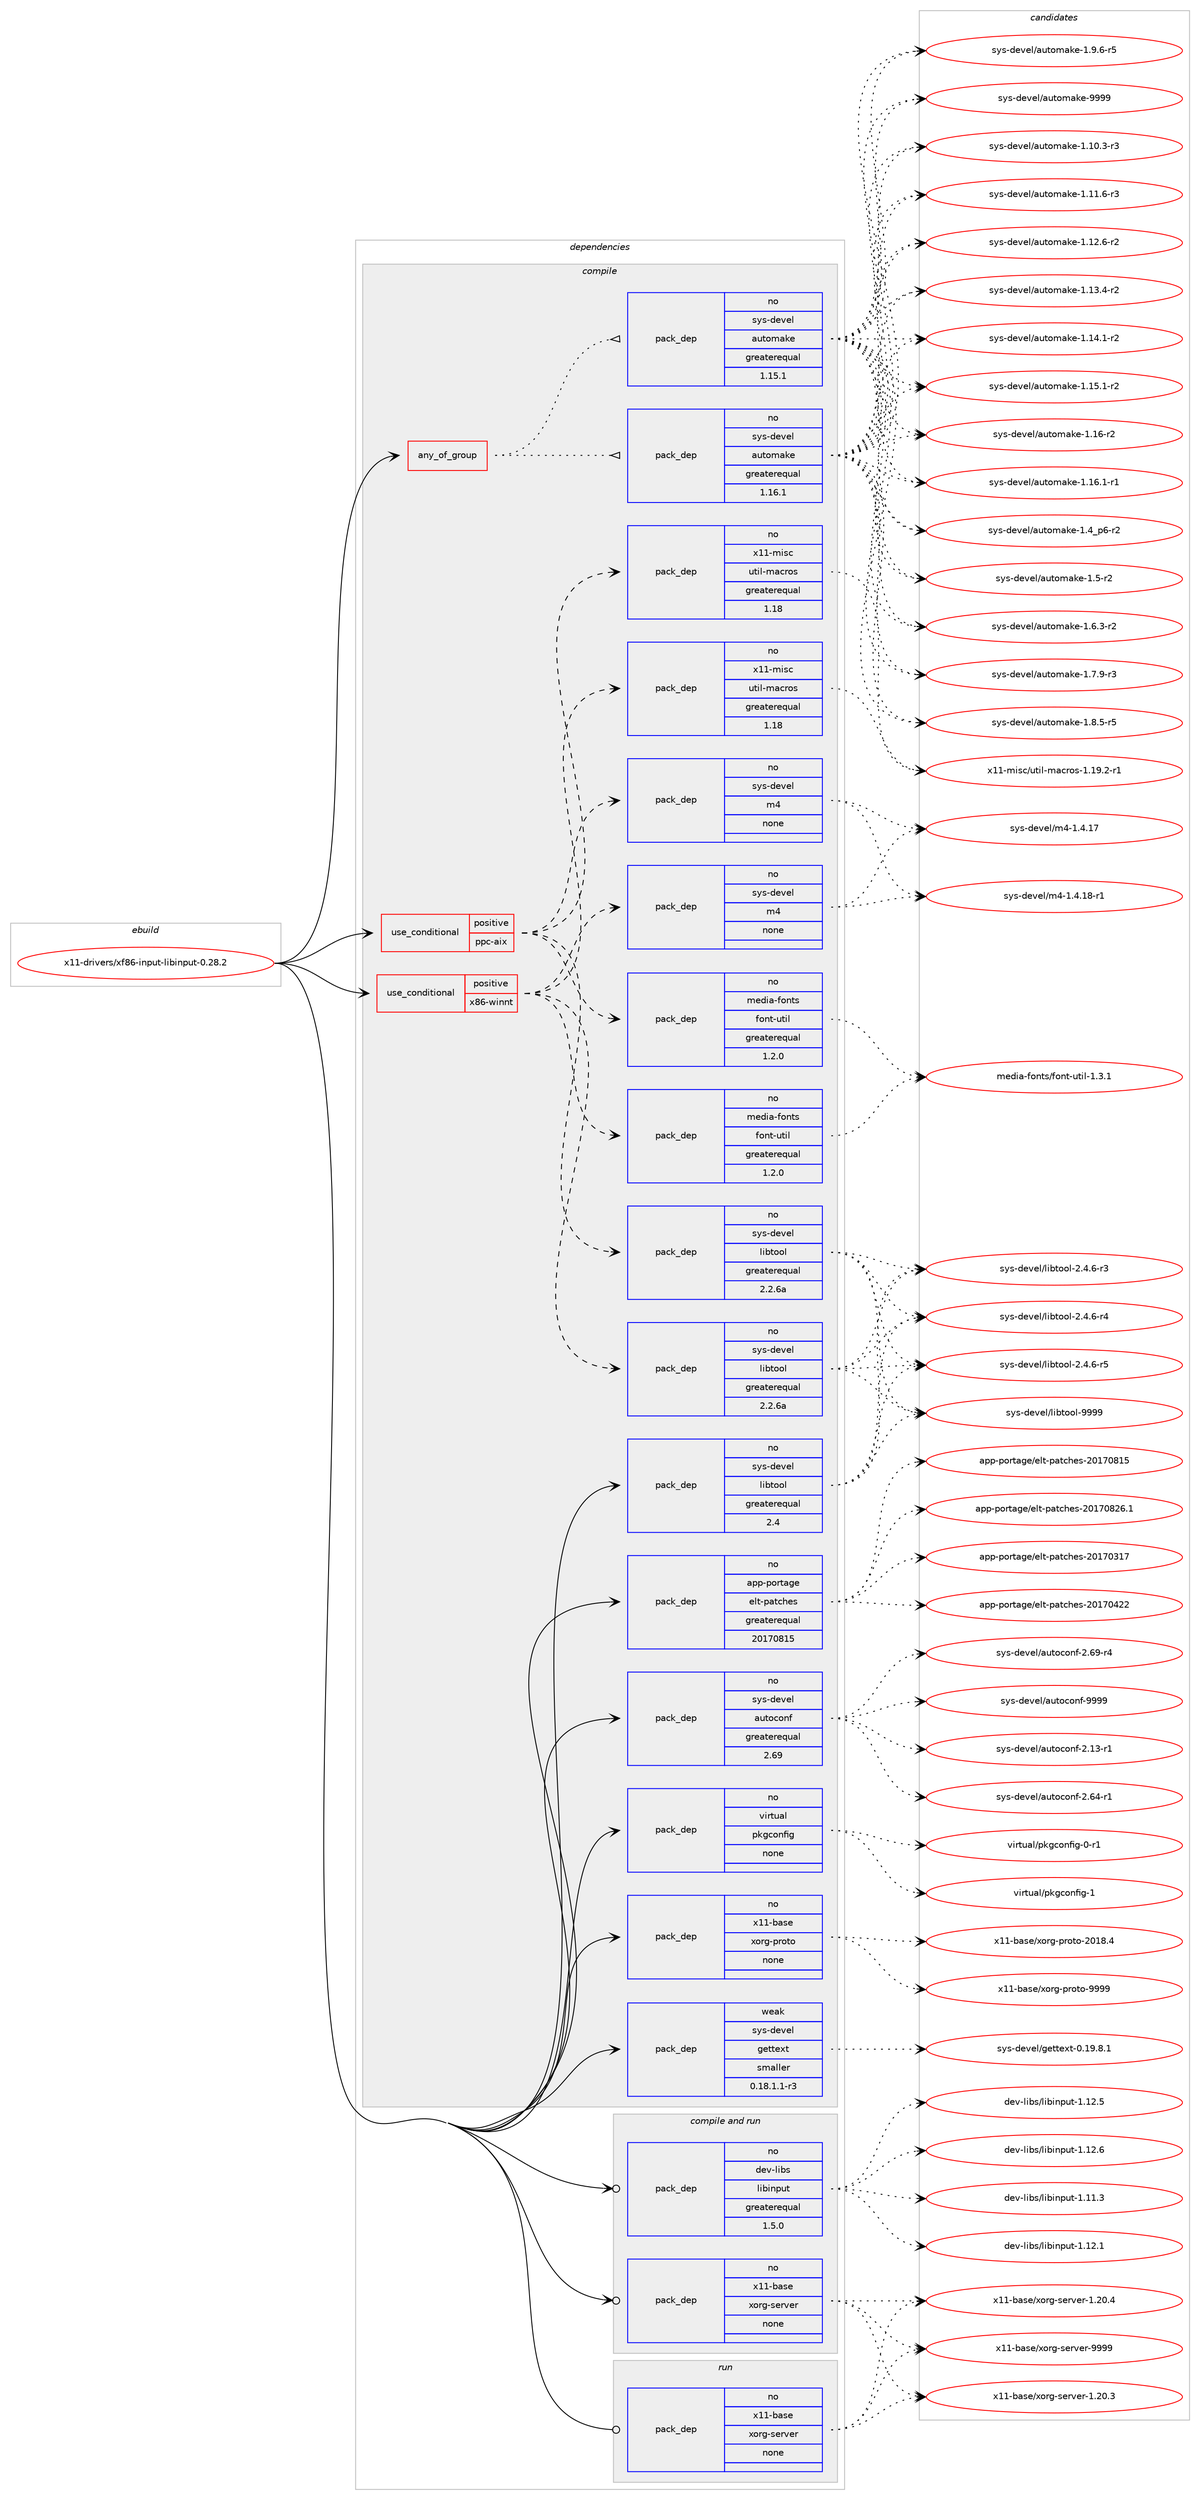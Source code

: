 digraph prolog {

# *************
# Graph options
# *************

newrank=true;
concentrate=true;
compound=true;
graph [rankdir=LR,fontname=Helvetica,fontsize=10,ranksep=1.5];#, ranksep=2.5, nodesep=0.2];
edge  [arrowhead=vee];
node  [fontname=Helvetica,fontsize=10];

# **********
# The ebuild
# **********

subgraph cluster_leftcol {
color=gray;
rank=same;
label=<<i>ebuild</i>>;
id [label="x11-drivers/xf86-input-libinput-0.28.2", color=red, width=4, href="../x11-drivers/xf86-input-libinput-0.28.2.svg"];
}

# ****************
# The dependencies
# ****************

subgraph cluster_midcol {
color=gray;
label=<<i>dependencies</i>>;
subgraph cluster_compile {
fillcolor="#eeeeee";
style=filled;
label=<<i>compile</i>>;
subgraph any28455 {
dependency1756963 [label=<<TABLE BORDER="0" CELLBORDER="1" CELLSPACING="0" CELLPADDING="4"><TR><TD CELLPADDING="10">any_of_group</TD></TR></TABLE>>, shape=none, color=red];subgraph pack1261812 {
dependency1756964 [label=<<TABLE BORDER="0" CELLBORDER="1" CELLSPACING="0" CELLPADDING="4" WIDTH="220"><TR><TD ROWSPAN="6" CELLPADDING="30">pack_dep</TD></TR><TR><TD WIDTH="110">no</TD></TR><TR><TD>sys-devel</TD></TR><TR><TD>automake</TD></TR><TR><TD>greaterequal</TD></TR><TR><TD>1.16.1</TD></TR></TABLE>>, shape=none, color=blue];
}
dependency1756963:e -> dependency1756964:w [weight=20,style="dotted",arrowhead="oinv"];
subgraph pack1261813 {
dependency1756965 [label=<<TABLE BORDER="0" CELLBORDER="1" CELLSPACING="0" CELLPADDING="4" WIDTH="220"><TR><TD ROWSPAN="6" CELLPADDING="30">pack_dep</TD></TR><TR><TD WIDTH="110">no</TD></TR><TR><TD>sys-devel</TD></TR><TR><TD>automake</TD></TR><TR><TD>greaterequal</TD></TR><TR><TD>1.15.1</TD></TR></TABLE>>, shape=none, color=blue];
}
dependency1756963:e -> dependency1756965:w [weight=20,style="dotted",arrowhead="oinv"];
}
id:e -> dependency1756963:w [weight=20,style="solid",arrowhead="vee"];
subgraph cond465693 {
dependency1756966 [label=<<TABLE BORDER="0" CELLBORDER="1" CELLSPACING="0" CELLPADDING="4"><TR><TD ROWSPAN="3" CELLPADDING="10">use_conditional</TD></TR><TR><TD>positive</TD></TR><TR><TD>ppc-aix</TD></TR></TABLE>>, shape=none, color=red];
subgraph pack1261814 {
dependency1756967 [label=<<TABLE BORDER="0" CELLBORDER="1" CELLSPACING="0" CELLPADDING="4" WIDTH="220"><TR><TD ROWSPAN="6" CELLPADDING="30">pack_dep</TD></TR><TR><TD WIDTH="110">no</TD></TR><TR><TD>sys-devel</TD></TR><TR><TD>libtool</TD></TR><TR><TD>greaterequal</TD></TR><TR><TD>2.2.6a</TD></TR></TABLE>>, shape=none, color=blue];
}
dependency1756966:e -> dependency1756967:w [weight=20,style="dashed",arrowhead="vee"];
subgraph pack1261815 {
dependency1756968 [label=<<TABLE BORDER="0" CELLBORDER="1" CELLSPACING="0" CELLPADDING="4" WIDTH="220"><TR><TD ROWSPAN="6" CELLPADDING="30">pack_dep</TD></TR><TR><TD WIDTH="110">no</TD></TR><TR><TD>sys-devel</TD></TR><TR><TD>m4</TD></TR><TR><TD>none</TD></TR><TR><TD></TD></TR></TABLE>>, shape=none, color=blue];
}
dependency1756966:e -> dependency1756968:w [weight=20,style="dashed",arrowhead="vee"];
subgraph pack1261816 {
dependency1756969 [label=<<TABLE BORDER="0" CELLBORDER="1" CELLSPACING="0" CELLPADDING="4" WIDTH="220"><TR><TD ROWSPAN="6" CELLPADDING="30">pack_dep</TD></TR><TR><TD WIDTH="110">no</TD></TR><TR><TD>x11-misc</TD></TR><TR><TD>util-macros</TD></TR><TR><TD>greaterequal</TD></TR><TR><TD>1.18</TD></TR></TABLE>>, shape=none, color=blue];
}
dependency1756966:e -> dependency1756969:w [weight=20,style="dashed",arrowhead="vee"];
subgraph pack1261817 {
dependency1756970 [label=<<TABLE BORDER="0" CELLBORDER="1" CELLSPACING="0" CELLPADDING="4" WIDTH="220"><TR><TD ROWSPAN="6" CELLPADDING="30">pack_dep</TD></TR><TR><TD WIDTH="110">no</TD></TR><TR><TD>media-fonts</TD></TR><TR><TD>font-util</TD></TR><TR><TD>greaterequal</TD></TR><TR><TD>1.2.0</TD></TR></TABLE>>, shape=none, color=blue];
}
dependency1756966:e -> dependency1756970:w [weight=20,style="dashed",arrowhead="vee"];
}
id:e -> dependency1756966:w [weight=20,style="solid",arrowhead="vee"];
subgraph cond465694 {
dependency1756971 [label=<<TABLE BORDER="0" CELLBORDER="1" CELLSPACING="0" CELLPADDING="4"><TR><TD ROWSPAN="3" CELLPADDING="10">use_conditional</TD></TR><TR><TD>positive</TD></TR><TR><TD>x86-winnt</TD></TR></TABLE>>, shape=none, color=red];
subgraph pack1261818 {
dependency1756972 [label=<<TABLE BORDER="0" CELLBORDER="1" CELLSPACING="0" CELLPADDING="4" WIDTH="220"><TR><TD ROWSPAN="6" CELLPADDING="30">pack_dep</TD></TR><TR><TD WIDTH="110">no</TD></TR><TR><TD>sys-devel</TD></TR><TR><TD>libtool</TD></TR><TR><TD>greaterequal</TD></TR><TR><TD>2.2.6a</TD></TR></TABLE>>, shape=none, color=blue];
}
dependency1756971:e -> dependency1756972:w [weight=20,style="dashed",arrowhead="vee"];
subgraph pack1261819 {
dependency1756973 [label=<<TABLE BORDER="0" CELLBORDER="1" CELLSPACING="0" CELLPADDING="4" WIDTH="220"><TR><TD ROWSPAN="6" CELLPADDING="30">pack_dep</TD></TR><TR><TD WIDTH="110">no</TD></TR><TR><TD>sys-devel</TD></TR><TR><TD>m4</TD></TR><TR><TD>none</TD></TR><TR><TD></TD></TR></TABLE>>, shape=none, color=blue];
}
dependency1756971:e -> dependency1756973:w [weight=20,style="dashed",arrowhead="vee"];
subgraph pack1261820 {
dependency1756974 [label=<<TABLE BORDER="0" CELLBORDER="1" CELLSPACING="0" CELLPADDING="4" WIDTH="220"><TR><TD ROWSPAN="6" CELLPADDING="30">pack_dep</TD></TR><TR><TD WIDTH="110">no</TD></TR><TR><TD>x11-misc</TD></TR><TR><TD>util-macros</TD></TR><TR><TD>greaterequal</TD></TR><TR><TD>1.18</TD></TR></TABLE>>, shape=none, color=blue];
}
dependency1756971:e -> dependency1756974:w [weight=20,style="dashed",arrowhead="vee"];
subgraph pack1261821 {
dependency1756975 [label=<<TABLE BORDER="0" CELLBORDER="1" CELLSPACING="0" CELLPADDING="4" WIDTH="220"><TR><TD ROWSPAN="6" CELLPADDING="30">pack_dep</TD></TR><TR><TD WIDTH="110">no</TD></TR><TR><TD>media-fonts</TD></TR><TR><TD>font-util</TD></TR><TR><TD>greaterequal</TD></TR><TR><TD>1.2.0</TD></TR></TABLE>>, shape=none, color=blue];
}
dependency1756971:e -> dependency1756975:w [weight=20,style="dashed",arrowhead="vee"];
}
id:e -> dependency1756971:w [weight=20,style="solid",arrowhead="vee"];
subgraph pack1261822 {
dependency1756976 [label=<<TABLE BORDER="0" CELLBORDER="1" CELLSPACING="0" CELLPADDING="4" WIDTH="220"><TR><TD ROWSPAN="6" CELLPADDING="30">pack_dep</TD></TR><TR><TD WIDTH="110">no</TD></TR><TR><TD>app-portage</TD></TR><TR><TD>elt-patches</TD></TR><TR><TD>greaterequal</TD></TR><TR><TD>20170815</TD></TR></TABLE>>, shape=none, color=blue];
}
id:e -> dependency1756976:w [weight=20,style="solid",arrowhead="vee"];
subgraph pack1261823 {
dependency1756977 [label=<<TABLE BORDER="0" CELLBORDER="1" CELLSPACING="0" CELLPADDING="4" WIDTH="220"><TR><TD ROWSPAN="6" CELLPADDING="30">pack_dep</TD></TR><TR><TD WIDTH="110">no</TD></TR><TR><TD>sys-devel</TD></TR><TR><TD>autoconf</TD></TR><TR><TD>greaterequal</TD></TR><TR><TD>2.69</TD></TR></TABLE>>, shape=none, color=blue];
}
id:e -> dependency1756977:w [weight=20,style="solid",arrowhead="vee"];
subgraph pack1261824 {
dependency1756978 [label=<<TABLE BORDER="0" CELLBORDER="1" CELLSPACING="0" CELLPADDING="4" WIDTH="220"><TR><TD ROWSPAN="6" CELLPADDING="30">pack_dep</TD></TR><TR><TD WIDTH="110">no</TD></TR><TR><TD>sys-devel</TD></TR><TR><TD>libtool</TD></TR><TR><TD>greaterequal</TD></TR><TR><TD>2.4</TD></TR></TABLE>>, shape=none, color=blue];
}
id:e -> dependency1756978:w [weight=20,style="solid",arrowhead="vee"];
subgraph pack1261825 {
dependency1756979 [label=<<TABLE BORDER="0" CELLBORDER="1" CELLSPACING="0" CELLPADDING="4" WIDTH="220"><TR><TD ROWSPAN="6" CELLPADDING="30">pack_dep</TD></TR><TR><TD WIDTH="110">no</TD></TR><TR><TD>virtual</TD></TR><TR><TD>pkgconfig</TD></TR><TR><TD>none</TD></TR><TR><TD></TD></TR></TABLE>>, shape=none, color=blue];
}
id:e -> dependency1756979:w [weight=20,style="solid",arrowhead="vee"];
subgraph pack1261826 {
dependency1756980 [label=<<TABLE BORDER="0" CELLBORDER="1" CELLSPACING="0" CELLPADDING="4" WIDTH="220"><TR><TD ROWSPAN="6" CELLPADDING="30">pack_dep</TD></TR><TR><TD WIDTH="110">no</TD></TR><TR><TD>x11-base</TD></TR><TR><TD>xorg-proto</TD></TR><TR><TD>none</TD></TR><TR><TD></TD></TR></TABLE>>, shape=none, color=blue];
}
id:e -> dependency1756980:w [weight=20,style="solid",arrowhead="vee"];
subgraph pack1261827 {
dependency1756981 [label=<<TABLE BORDER="0" CELLBORDER="1" CELLSPACING="0" CELLPADDING="4" WIDTH="220"><TR><TD ROWSPAN="6" CELLPADDING="30">pack_dep</TD></TR><TR><TD WIDTH="110">weak</TD></TR><TR><TD>sys-devel</TD></TR><TR><TD>gettext</TD></TR><TR><TD>smaller</TD></TR><TR><TD>0.18.1.1-r3</TD></TR></TABLE>>, shape=none, color=blue];
}
id:e -> dependency1756981:w [weight=20,style="solid",arrowhead="vee"];
}
subgraph cluster_compileandrun {
fillcolor="#eeeeee";
style=filled;
label=<<i>compile and run</i>>;
subgraph pack1261828 {
dependency1756982 [label=<<TABLE BORDER="0" CELLBORDER="1" CELLSPACING="0" CELLPADDING="4" WIDTH="220"><TR><TD ROWSPAN="6" CELLPADDING="30">pack_dep</TD></TR><TR><TD WIDTH="110">no</TD></TR><TR><TD>dev-libs</TD></TR><TR><TD>libinput</TD></TR><TR><TD>greaterequal</TD></TR><TR><TD>1.5.0</TD></TR></TABLE>>, shape=none, color=blue];
}
id:e -> dependency1756982:w [weight=20,style="solid",arrowhead="odotvee"];
subgraph pack1261829 {
dependency1756983 [label=<<TABLE BORDER="0" CELLBORDER="1" CELLSPACING="0" CELLPADDING="4" WIDTH="220"><TR><TD ROWSPAN="6" CELLPADDING="30">pack_dep</TD></TR><TR><TD WIDTH="110">no</TD></TR><TR><TD>x11-base</TD></TR><TR><TD>xorg-server</TD></TR><TR><TD>none</TD></TR><TR><TD></TD></TR></TABLE>>, shape=none, color=blue];
}
id:e -> dependency1756983:w [weight=20,style="solid",arrowhead="odotvee"];
}
subgraph cluster_run {
fillcolor="#eeeeee";
style=filled;
label=<<i>run</i>>;
subgraph pack1261830 {
dependency1756984 [label=<<TABLE BORDER="0" CELLBORDER="1" CELLSPACING="0" CELLPADDING="4" WIDTH="220"><TR><TD ROWSPAN="6" CELLPADDING="30">pack_dep</TD></TR><TR><TD WIDTH="110">no</TD></TR><TR><TD>x11-base</TD></TR><TR><TD>xorg-server</TD></TR><TR><TD>none</TD></TR><TR><TD></TD></TR></TABLE>>, shape=none, color=blue];
}
id:e -> dependency1756984:w [weight=20,style="solid",arrowhead="odot"];
}
}

# **************
# The candidates
# **************

subgraph cluster_choices {
rank=same;
color=gray;
label=<<i>candidates</i>>;

subgraph choice1261812 {
color=black;
nodesep=1;
choice11512111545100101118101108479711711611110997107101454946494846514511451 [label="sys-devel/automake-1.10.3-r3", color=red, width=4,href="../sys-devel/automake-1.10.3-r3.svg"];
choice11512111545100101118101108479711711611110997107101454946494946544511451 [label="sys-devel/automake-1.11.6-r3", color=red, width=4,href="../sys-devel/automake-1.11.6-r3.svg"];
choice11512111545100101118101108479711711611110997107101454946495046544511450 [label="sys-devel/automake-1.12.6-r2", color=red, width=4,href="../sys-devel/automake-1.12.6-r2.svg"];
choice11512111545100101118101108479711711611110997107101454946495146524511450 [label="sys-devel/automake-1.13.4-r2", color=red, width=4,href="../sys-devel/automake-1.13.4-r2.svg"];
choice11512111545100101118101108479711711611110997107101454946495246494511450 [label="sys-devel/automake-1.14.1-r2", color=red, width=4,href="../sys-devel/automake-1.14.1-r2.svg"];
choice11512111545100101118101108479711711611110997107101454946495346494511450 [label="sys-devel/automake-1.15.1-r2", color=red, width=4,href="../sys-devel/automake-1.15.1-r2.svg"];
choice1151211154510010111810110847971171161111099710710145494649544511450 [label="sys-devel/automake-1.16-r2", color=red, width=4,href="../sys-devel/automake-1.16-r2.svg"];
choice11512111545100101118101108479711711611110997107101454946495446494511449 [label="sys-devel/automake-1.16.1-r1", color=red, width=4,href="../sys-devel/automake-1.16.1-r1.svg"];
choice115121115451001011181011084797117116111109971071014549465295112544511450 [label="sys-devel/automake-1.4_p6-r2", color=red, width=4,href="../sys-devel/automake-1.4_p6-r2.svg"];
choice11512111545100101118101108479711711611110997107101454946534511450 [label="sys-devel/automake-1.5-r2", color=red, width=4,href="../sys-devel/automake-1.5-r2.svg"];
choice115121115451001011181011084797117116111109971071014549465446514511450 [label="sys-devel/automake-1.6.3-r2", color=red, width=4,href="../sys-devel/automake-1.6.3-r2.svg"];
choice115121115451001011181011084797117116111109971071014549465546574511451 [label="sys-devel/automake-1.7.9-r3", color=red, width=4,href="../sys-devel/automake-1.7.9-r3.svg"];
choice115121115451001011181011084797117116111109971071014549465646534511453 [label="sys-devel/automake-1.8.5-r5", color=red, width=4,href="../sys-devel/automake-1.8.5-r5.svg"];
choice115121115451001011181011084797117116111109971071014549465746544511453 [label="sys-devel/automake-1.9.6-r5", color=red, width=4,href="../sys-devel/automake-1.9.6-r5.svg"];
choice115121115451001011181011084797117116111109971071014557575757 [label="sys-devel/automake-9999", color=red, width=4,href="../sys-devel/automake-9999.svg"];
dependency1756964:e -> choice11512111545100101118101108479711711611110997107101454946494846514511451:w [style=dotted,weight="100"];
dependency1756964:e -> choice11512111545100101118101108479711711611110997107101454946494946544511451:w [style=dotted,weight="100"];
dependency1756964:e -> choice11512111545100101118101108479711711611110997107101454946495046544511450:w [style=dotted,weight="100"];
dependency1756964:e -> choice11512111545100101118101108479711711611110997107101454946495146524511450:w [style=dotted,weight="100"];
dependency1756964:e -> choice11512111545100101118101108479711711611110997107101454946495246494511450:w [style=dotted,weight="100"];
dependency1756964:e -> choice11512111545100101118101108479711711611110997107101454946495346494511450:w [style=dotted,weight="100"];
dependency1756964:e -> choice1151211154510010111810110847971171161111099710710145494649544511450:w [style=dotted,weight="100"];
dependency1756964:e -> choice11512111545100101118101108479711711611110997107101454946495446494511449:w [style=dotted,weight="100"];
dependency1756964:e -> choice115121115451001011181011084797117116111109971071014549465295112544511450:w [style=dotted,weight="100"];
dependency1756964:e -> choice11512111545100101118101108479711711611110997107101454946534511450:w [style=dotted,weight="100"];
dependency1756964:e -> choice115121115451001011181011084797117116111109971071014549465446514511450:w [style=dotted,weight="100"];
dependency1756964:e -> choice115121115451001011181011084797117116111109971071014549465546574511451:w [style=dotted,weight="100"];
dependency1756964:e -> choice115121115451001011181011084797117116111109971071014549465646534511453:w [style=dotted,weight="100"];
dependency1756964:e -> choice115121115451001011181011084797117116111109971071014549465746544511453:w [style=dotted,weight="100"];
dependency1756964:e -> choice115121115451001011181011084797117116111109971071014557575757:w [style=dotted,weight="100"];
}
subgraph choice1261813 {
color=black;
nodesep=1;
choice11512111545100101118101108479711711611110997107101454946494846514511451 [label="sys-devel/automake-1.10.3-r3", color=red, width=4,href="../sys-devel/automake-1.10.3-r3.svg"];
choice11512111545100101118101108479711711611110997107101454946494946544511451 [label="sys-devel/automake-1.11.6-r3", color=red, width=4,href="../sys-devel/automake-1.11.6-r3.svg"];
choice11512111545100101118101108479711711611110997107101454946495046544511450 [label="sys-devel/automake-1.12.6-r2", color=red, width=4,href="../sys-devel/automake-1.12.6-r2.svg"];
choice11512111545100101118101108479711711611110997107101454946495146524511450 [label="sys-devel/automake-1.13.4-r2", color=red, width=4,href="../sys-devel/automake-1.13.4-r2.svg"];
choice11512111545100101118101108479711711611110997107101454946495246494511450 [label="sys-devel/automake-1.14.1-r2", color=red, width=4,href="../sys-devel/automake-1.14.1-r2.svg"];
choice11512111545100101118101108479711711611110997107101454946495346494511450 [label="sys-devel/automake-1.15.1-r2", color=red, width=4,href="../sys-devel/automake-1.15.1-r2.svg"];
choice1151211154510010111810110847971171161111099710710145494649544511450 [label="sys-devel/automake-1.16-r2", color=red, width=4,href="../sys-devel/automake-1.16-r2.svg"];
choice11512111545100101118101108479711711611110997107101454946495446494511449 [label="sys-devel/automake-1.16.1-r1", color=red, width=4,href="../sys-devel/automake-1.16.1-r1.svg"];
choice115121115451001011181011084797117116111109971071014549465295112544511450 [label="sys-devel/automake-1.4_p6-r2", color=red, width=4,href="../sys-devel/automake-1.4_p6-r2.svg"];
choice11512111545100101118101108479711711611110997107101454946534511450 [label="sys-devel/automake-1.5-r2", color=red, width=4,href="../sys-devel/automake-1.5-r2.svg"];
choice115121115451001011181011084797117116111109971071014549465446514511450 [label="sys-devel/automake-1.6.3-r2", color=red, width=4,href="../sys-devel/automake-1.6.3-r2.svg"];
choice115121115451001011181011084797117116111109971071014549465546574511451 [label="sys-devel/automake-1.7.9-r3", color=red, width=4,href="../sys-devel/automake-1.7.9-r3.svg"];
choice115121115451001011181011084797117116111109971071014549465646534511453 [label="sys-devel/automake-1.8.5-r5", color=red, width=4,href="../sys-devel/automake-1.8.5-r5.svg"];
choice115121115451001011181011084797117116111109971071014549465746544511453 [label="sys-devel/automake-1.9.6-r5", color=red, width=4,href="../sys-devel/automake-1.9.6-r5.svg"];
choice115121115451001011181011084797117116111109971071014557575757 [label="sys-devel/automake-9999", color=red, width=4,href="../sys-devel/automake-9999.svg"];
dependency1756965:e -> choice11512111545100101118101108479711711611110997107101454946494846514511451:w [style=dotted,weight="100"];
dependency1756965:e -> choice11512111545100101118101108479711711611110997107101454946494946544511451:w [style=dotted,weight="100"];
dependency1756965:e -> choice11512111545100101118101108479711711611110997107101454946495046544511450:w [style=dotted,weight="100"];
dependency1756965:e -> choice11512111545100101118101108479711711611110997107101454946495146524511450:w [style=dotted,weight="100"];
dependency1756965:e -> choice11512111545100101118101108479711711611110997107101454946495246494511450:w [style=dotted,weight="100"];
dependency1756965:e -> choice11512111545100101118101108479711711611110997107101454946495346494511450:w [style=dotted,weight="100"];
dependency1756965:e -> choice1151211154510010111810110847971171161111099710710145494649544511450:w [style=dotted,weight="100"];
dependency1756965:e -> choice11512111545100101118101108479711711611110997107101454946495446494511449:w [style=dotted,weight="100"];
dependency1756965:e -> choice115121115451001011181011084797117116111109971071014549465295112544511450:w [style=dotted,weight="100"];
dependency1756965:e -> choice11512111545100101118101108479711711611110997107101454946534511450:w [style=dotted,weight="100"];
dependency1756965:e -> choice115121115451001011181011084797117116111109971071014549465446514511450:w [style=dotted,weight="100"];
dependency1756965:e -> choice115121115451001011181011084797117116111109971071014549465546574511451:w [style=dotted,weight="100"];
dependency1756965:e -> choice115121115451001011181011084797117116111109971071014549465646534511453:w [style=dotted,weight="100"];
dependency1756965:e -> choice115121115451001011181011084797117116111109971071014549465746544511453:w [style=dotted,weight="100"];
dependency1756965:e -> choice115121115451001011181011084797117116111109971071014557575757:w [style=dotted,weight="100"];
}
subgraph choice1261814 {
color=black;
nodesep=1;
choice1151211154510010111810110847108105981161111111084550465246544511451 [label="sys-devel/libtool-2.4.6-r3", color=red, width=4,href="../sys-devel/libtool-2.4.6-r3.svg"];
choice1151211154510010111810110847108105981161111111084550465246544511452 [label="sys-devel/libtool-2.4.6-r4", color=red, width=4,href="../sys-devel/libtool-2.4.6-r4.svg"];
choice1151211154510010111810110847108105981161111111084550465246544511453 [label="sys-devel/libtool-2.4.6-r5", color=red, width=4,href="../sys-devel/libtool-2.4.6-r5.svg"];
choice1151211154510010111810110847108105981161111111084557575757 [label="sys-devel/libtool-9999", color=red, width=4,href="../sys-devel/libtool-9999.svg"];
dependency1756967:e -> choice1151211154510010111810110847108105981161111111084550465246544511451:w [style=dotted,weight="100"];
dependency1756967:e -> choice1151211154510010111810110847108105981161111111084550465246544511452:w [style=dotted,weight="100"];
dependency1756967:e -> choice1151211154510010111810110847108105981161111111084550465246544511453:w [style=dotted,weight="100"];
dependency1756967:e -> choice1151211154510010111810110847108105981161111111084557575757:w [style=dotted,weight="100"];
}
subgraph choice1261815 {
color=black;
nodesep=1;
choice11512111545100101118101108471095245494652464955 [label="sys-devel/m4-1.4.17", color=red, width=4,href="../sys-devel/m4-1.4.17.svg"];
choice115121115451001011181011084710952454946524649564511449 [label="sys-devel/m4-1.4.18-r1", color=red, width=4,href="../sys-devel/m4-1.4.18-r1.svg"];
dependency1756968:e -> choice11512111545100101118101108471095245494652464955:w [style=dotted,weight="100"];
dependency1756968:e -> choice115121115451001011181011084710952454946524649564511449:w [style=dotted,weight="100"];
}
subgraph choice1261816 {
color=black;
nodesep=1;
choice1204949451091051159947117116105108451099799114111115454946495746504511449 [label="x11-misc/util-macros-1.19.2-r1", color=red, width=4,href="../x11-misc/util-macros-1.19.2-r1.svg"];
dependency1756969:e -> choice1204949451091051159947117116105108451099799114111115454946495746504511449:w [style=dotted,weight="100"];
}
subgraph choice1261817 {
color=black;
nodesep=1;
choice10910110010597451021111101161154710211111011645117116105108454946514649 [label="media-fonts/font-util-1.3.1", color=red, width=4,href="../media-fonts/font-util-1.3.1.svg"];
dependency1756970:e -> choice10910110010597451021111101161154710211111011645117116105108454946514649:w [style=dotted,weight="100"];
}
subgraph choice1261818 {
color=black;
nodesep=1;
choice1151211154510010111810110847108105981161111111084550465246544511451 [label="sys-devel/libtool-2.4.6-r3", color=red, width=4,href="../sys-devel/libtool-2.4.6-r3.svg"];
choice1151211154510010111810110847108105981161111111084550465246544511452 [label="sys-devel/libtool-2.4.6-r4", color=red, width=4,href="../sys-devel/libtool-2.4.6-r4.svg"];
choice1151211154510010111810110847108105981161111111084550465246544511453 [label="sys-devel/libtool-2.4.6-r5", color=red, width=4,href="../sys-devel/libtool-2.4.6-r5.svg"];
choice1151211154510010111810110847108105981161111111084557575757 [label="sys-devel/libtool-9999", color=red, width=4,href="../sys-devel/libtool-9999.svg"];
dependency1756972:e -> choice1151211154510010111810110847108105981161111111084550465246544511451:w [style=dotted,weight="100"];
dependency1756972:e -> choice1151211154510010111810110847108105981161111111084550465246544511452:w [style=dotted,weight="100"];
dependency1756972:e -> choice1151211154510010111810110847108105981161111111084550465246544511453:w [style=dotted,weight="100"];
dependency1756972:e -> choice1151211154510010111810110847108105981161111111084557575757:w [style=dotted,weight="100"];
}
subgraph choice1261819 {
color=black;
nodesep=1;
choice11512111545100101118101108471095245494652464955 [label="sys-devel/m4-1.4.17", color=red, width=4,href="../sys-devel/m4-1.4.17.svg"];
choice115121115451001011181011084710952454946524649564511449 [label="sys-devel/m4-1.4.18-r1", color=red, width=4,href="../sys-devel/m4-1.4.18-r1.svg"];
dependency1756973:e -> choice11512111545100101118101108471095245494652464955:w [style=dotted,weight="100"];
dependency1756973:e -> choice115121115451001011181011084710952454946524649564511449:w [style=dotted,weight="100"];
}
subgraph choice1261820 {
color=black;
nodesep=1;
choice1204949451091051159947117116105108451099799114111115454946495746504511449 [label="x11-misc/util-macros-1.19.2-r1", color=red, width=4,href="../x11-misc/util-macros-1.19.2-r1.svg"];
dependency1756974:e -> choice1204949451091051159947117116105108451099799114111115454946495746504511449:w [style=dotted,weight="100"];
}
subgraph choice1261821 {
color=black;
nodesep=1;
choice10910110010597451021111101161154710211111011645117116105108454946514649 [label="media-fonts/font-util-1.3.1", color=red, width=4,href="../media-fonts/font-util-1.3.1.svg"];
dependency1756975:e -> choice10910110010597451021111101161154710211111011645117116105108454946514649:w [style=dotted,weight="100"];
}
subgraph choice1261822 {
color=black;
nodesep=1;
choice97112112451121111141169710310147101108116451129711699104101115455048495548514955 [label="app-portage/elt-patches-20170317", color=red, width=4,href="../app-portage/elt-patches-20170317.svg"];
choice97112112451121111141169710310147101108116451129711699104101115455048495548525050 [label="app-portage/elt-patches-20170422", color=red, width=4,href="../app-portage/elt-patches-20170422.svg"];
choice97112112451121111141169710310147101108116451129711699104101115455048495548564953 [label="app-portage/elt-patches-20170815", color=red, width=4,href="../app-portage/elt-patches-20170815.svg"];
choice971121124511211111411697103101471011081164511297116991041011154550484955485650544649 [label="app-portage/elt-patches-20170826.1", color=red, width=4,href="../app-portage/elt-patches-20170826.1.svg"];
dependency1756976:e -> choice97112112451121111141169710310147101108116451129711699104101115455048495548514955:w [style=dotted,weight="100"];
dependency1756976:e -> choice97112112451121111141169710310147101108116451129711699104101115455048495548525050:w [style=dotted,weight="100"];
dependency1756976:e -> choice97112112451121111141169710310147101108116451129711699104101115455048495548564953:w [style=dotted,weight="100"];
dependency1756976:e -> choice971121124511211111411697103101471011081164511297116991041011154550484955485650544649:w [style=dotted,weight="100"];
}
subgraph choice1261823 {
color=black;
nodesep=1;
choice1151211154510010111810110847971171161119911111010245504649514511449 [label="sys-devel/autoconf-2.13-r1", color=red, width=4,href="../sys-devel/autoconf-2.13-r1.svg"];
choice1151211154510010111810110847971171161119911111010245504654524511449 [label="sys-devel/autoconf-2.64-r1", color=red, width=4,href="../sys-devel/autoconf-2.64-r1.svg"];
choice1151211154510010111810110847971171161119911111010245504654574511452 [label="sys-devel/autoconf-2.69-r4", color=red, width=4,href="../sys-devel/autoconf-2.69-r4.svg"];
choice115121115451001011181011084797117116111991111101024557575757 [label="sys-devel/autoconf-9999", color=red, width=4,href="../sys-devel/autoconf-9999.svg"];
dependency1756977:e -> choice1151211154510010111810110847971171161119911111010245504649514511449:w [style=dotted,weight="100"];
dependency1756977:e -> choice1151211154510010111810110847971171161119911111010245504654524511449:w [style=dotted,weight="100"];
dependency1756977:e -> choice1151211154510010111810110847971171161119911111010245504654574511452:w [style=dotted,weight="100"];
dependency1756977:e -> choice115121115451001011181011084797117116111991111101024557575757:w [style=dotted,weight="100"];
}
subgraph choice1261824 {
color=black;
nodesep=1;
choice1151211154510010111810110847108105981161111111084550465246544511451 [label="sys-devel/libtool-2.4.6-r3", color=red, width=4,href="../sys-devel/libtool-2.4.6-r3.svg"];
choice1151211154510010111810110847108105981161111111084550465246544511452 [label="sys-devel/libtool-2.4.6-r4", color=red, width=4,href="../sys-devel/libtool-2.4.6-r4.svg"];
choice1151211154510010111810110847108105981161111111084550465246544511453 [label="sys-devel/libtool-2.4.6-r5", color=red, width=4,href="../sys-devel/libtool-2.4.6-r5.svg"];
choice1151211154510010111810110847108105981161111111084557575757 [label="sys-devel/libtool-9999", color=red, width=4,href="../sys-devel/libtool-9999.svg"];
dependency1756978:e -> choice1151211154510010111810110847108105981161111111084550465246544511451:w [style=dotted,weight="100"];
dependency1756978:e -> choice1151211154510010111810110847108105981161111111084550465246544511452:w [style=dotted,weight="100"];
dependency1756978:e -> choice1151211154510010111810110847108105981161111111084550465246544511453:w [style=dotted,weight="100"];
dependency1756978:e -> choice1151211154510010111810110847108105981161111111084557575757:w [style=dotted,weight="100"];
}
subgraph choice1261825 {
color=black;
nodesep=1;
choice11810511411611797108471121071039911111010210510345484511449 [label="virtual/pkgconfig-0-r1", color=red, width=4,href="../virtual/pkgconfig-0-r1.svg"];
choice1181051141161179710847112107103991111101021051034549 [label="virtual/pkgconfig-1", color=red, width=4,href="../virtual/pkgconfig-1.svg"];
dependency1756979:e -> choice11810511411611797108471121071039911111010210510345484511449:w [style=dotted,weight="100"];
dependency1756979:e -> choice1181051141161179710847112107103991111101021051034549:w [style=dotted,weight="100"];
}
subgraph choice1261826 {
color=black;
nodesep=1;
choice1204949459897115101471201111141034511211411111611145504849564652 [label="x11-base/xorg-proto-2018.4", color=red, width=4,href="../x11-base/xorg-proto-2018.4.svg"];
choice120494945989711510147120111114103451121141111161114557575757 [label="x11-base/xorg-proto-9999", color=red, width=4,href="../x11-base/xorg-proto-9999.svg"];
dependency1756980:e -> choice1204949459897115101471201111141034511211411111611145504849564652:w [style=dotted,weight="100"];
dependency1756980:e -> choice120494945989711510147120111114103451121141111161114557575757:w [style=dotted,weight="100"];
}
subgraph choice1261827 {
color=black;
nodesep=1;
choice1151211154510010111810110847103101116116101120116454846495746564649 [label="sys-devel/gettext-0.19.8.1", color=red, width=4,href="../sys-devel/gettext-0.19.8.1.svg"];
dependency1756981:e -> choice1151211154510010111810110847103101116116101120116454846495746564649:w [style=dotted,weight="100"];
}
subgraph choice1261828 {
color=black;
nodesep=1;
choice1001011184510810598115471081059810511011211711645494649494651 [label="dev-libs/libinput-1.11.3", color=red, width=4,href="../dev-libs/libinput-1.11.3.svg"];
choice1001011184510810598115471081059810511011211711645494649504649 [label="dev-libs/libinput-1.12.1", color=red, width=4,href="../dev-libs/libinput-1.12.1.svg"];
choice1001011184510810598115471081059810511011211711645494649504653 [label="dev-libs/libinput-1.12.5", color=red, width=4,href="../dev-libs/libinput-1.12.5.svg"];
choice1001011184510810598115471081059810511011211711645494649504654 [label="dev-libs/libinput-1.12.6", color=red, width=4,href="../dev-libs/libinput-1.12.6.svg"];
dependency1756982:e -> choice1001011184510810598115471081059810511011211711645494649494651:w [style=dotted,weight="100"];
dependency1756982:e -> choice1001011184510810598115471081059810511011211711645494649504649:w [style=dotted,weight="100"];
dependency1756982:e -> choice1001011184510810598115471081059810511011211711645494649504653:w [style=dotted,weight="100"];
dependency1756982:e -> choice1001011184510810598115471081059810511011211711645494649504654:w [style=dotted,weight="100"];
}
subgraph choice1261829 {
color=black;
nodesep=1;
choice1204949459897115101471201111141034511510111411810111445494650484651 [label="x11-base/xorg-server-1.20.3", color=red, width=4,href="../x11-base/xorg-server-1.20.3.svg"];
choice1204949459897115101471201111141034511510111411810111445494650484652 [label="x11-base/xorg-server-1.20.4", color=red, width=4,href="../x11-base/xorg-server-1.20.4.svg"];
choice120494945989711510147120111114103451151011141181011144557575757 [label="x11-base/xorg-server-9999", color=red, width=4,href="../x11-base/xorg-server-9999.svg"];
dependency1756983:e -> choice1204949459897115101471201111141034511510111411810111445494650484651:w [style=dotted,weight="100"];
dependency1756983:e -> choice1204949459897115101471201111141034511510111411810111445494650484652:w [style=dotted,weight="100"];
dependency1756983:e -> choice120494945989711510147120111114103451151011141181011144557575757:w [style=dotted,weight="100"];
}
subgraph choice1261830 {
color=black;
nodesep=1;
choice1204949459897115101471201111141034511510111411810111445494650484651 [label="x11-base/xorg-server-1.20.3", color=red, width=4,href="../x11-base/xorg-server-1.20.3.svg"];
choice1204949459897115101471201111141034511510111411810111445494650484652 [label="x11-base/xorg-server-1.20.4", color=red, width=4,href="../x11-base/xorg-server-1.20.4.svg"];
choice120494945989711510147120111114103451151011141181011144557575757 [label="x11-base/xorg-server-9999", color=red, width=4,href="../x11-base/xorg-server-9999.svg"];
dependency1756984:e -> choice1204949459897115101471201111141034511510111411810111445494650484651:w [style=dotted,weight="100"];
dependency1756984:e -> choice1204949459897115101471201111141034511510111411810111445494650484652:w [style=dotted,weight="100"];
dependency1756984:e -> choice120494945989711510147120111114103451151011141181011144557575757:w [style=dotted,weight="100"];
}
}

}
